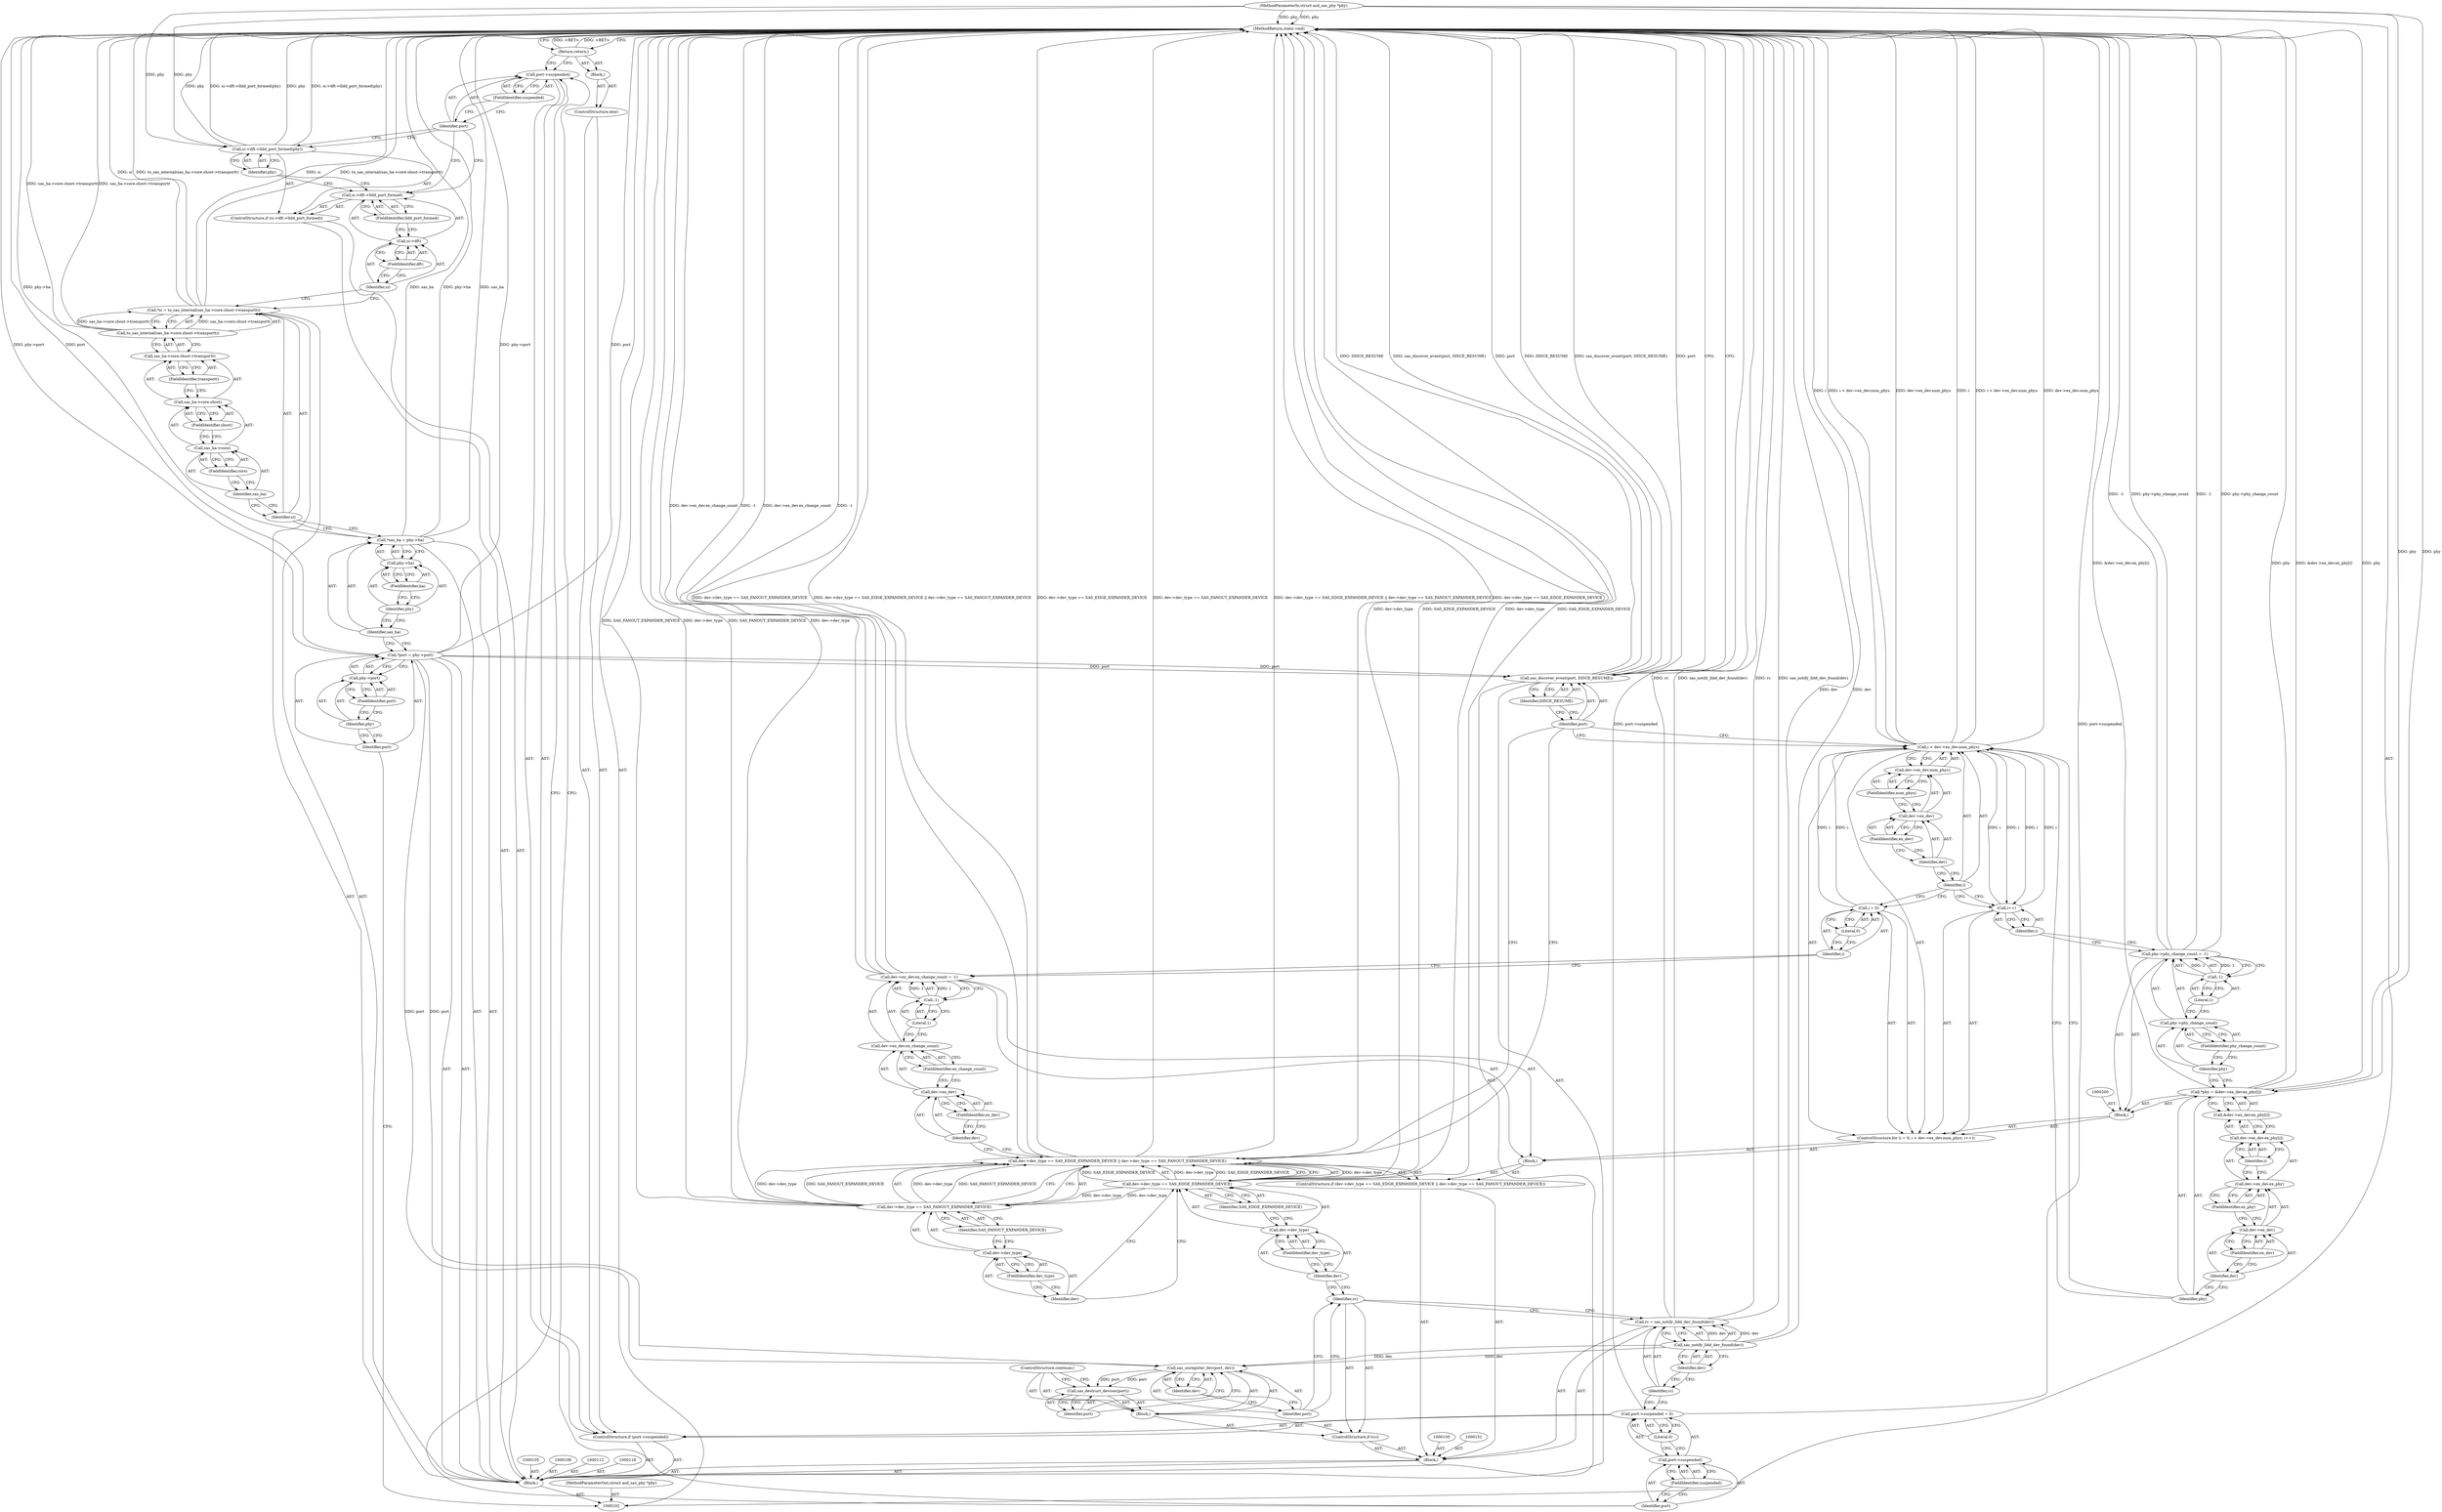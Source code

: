 digraph "0_linux_0558f33c06bb910e2879e355192227a8e8f0219d_11" {
"1000220" [label="(MethodReturn,static void)"];
"1000103" [label="(MethodParameterIn,struct asd_sas_phy *phy)"];
"1000305" [label="(MethodParameterOut,struct asd_sas_phy *phy)"];
"1000137" [label="(ControlStructure,if (port->suspended))"];
"1000140" [label="(FieldIdentifier,suspended)"];
"1000138" [label="(Call,port->suspended)"];
"1000139" [label="(Identifier,port)"];
"1000141" [label="(Call,port->suspended = 0)"];
"1000142" [label="(Call,port->suspended)"];
"1000143" [label="(Identifier,port)"];
"1000145" [label="(Literal,0)"];
"1000144" [label="(FieldIdentifier,suspended)"];
"1000146" [label="(ControlStructure,else)"];
"1000147" [label="(Block,)"];
"1000148" [label="(Return,return;)"];
"1000104" [label="(Block,)"];
"1000149" [label="(Block,)"];
"1000152" [label="(Call,rc = sas_notify_lldd_dev_found(dev))"];
"1000153" [label="(Identifier,rc)"];
"1000155" [label="(Identifier,dev)"];
"1000154" [label="(Call,sas_notify_lldd_dev_found(dev))"];
"1000158" [label="(Block,)"];
"1000156" [label="(ControlStructure,if (rc))"];
"1000157" [label="(Identifier,rc)"];
"1000160" [label="(Identifier,port)"];
"1000161" [label="(Identifier,dev)"];
"1000159" [label="(Call,sas_unregister_dev(port, dev))"];
"1000163" [label="(Identifier,port)"];
"1000162" [label="(Call,sas_destruct_devices(port))"];
"1000164" [label="(ControlStructure,continue;)"];
"1000170" [label="(FieldIdentifier,dev_type)"];
"1000165" [label="(ControlStructure,if (dev->dev_type == SAS_EDGE_EXPANDER_DEVICE || dev->dev_type == SAS_FANOUT_EXPANDER_DEVICE))"];
"1000171" [label="(Identifier,SAS_EDGE_EXPANDER_DEVICE)"];
"1000172" [label="(Call,dev->dev_type == SAS_FANOUT_EXPANDER_DEVICE)"];
"1000173" [label="(Call,dev->dev_type)"];
"1000174" [label="(Identifier,dev)"];
"1000175" [label="(FieldIdentifier,dev_type)"];
"1000166" [label="(Call,dev->dev_type == SAS_EDGE_EXPANDER_DEVICE || dev->dev_type == SAS_FANOUT_EXPANDER_DEVICE)"];
"1000167" [label="(Call,dev->dev_type == SAS_EDGE_EXPANDER_DEVICE)"];
"1000168" [label="(Call,dev->dev_type)"];
"1000169" [label="(Identifier,dev)"];
"1000176" [label="(Identifier,SAS_FANOUT_EXPANDER_DEVICE)"];
"1000177" [label="(Block,)"];
"1000183" [label="(FieldIdentifier,ex_change_count)"];
"1000178" [label="(Call,dev->ex_dev.ex_change_count = -1)"];
"1000179" [label="(Call,dev->ex_dev.ex_change_count)"];
"1000180" [label="(Call,dev->ex_dev)"];
"1000181" [label="(Identifier,dev)"];
"1000184" [label="(Call,-1)"];
"1000185" [label="(Literal,1)"];
"1000182" [label="(FieldIdentifier,ex_dev)"];
"1000189" [label="(Literal,0)"];
"1000190" [label="(Call,i < dev->ex_dev.num_phys)"];
"1000191" [label="(Identifier,i)"];
"1000192" [label="(Call,dev->ex_dev.num_phys)"];
"1000193" [label="(Call,dev->ex_dev)"];
"1000194" [label="(Identifier,dev)"];
"1000195" [label="(FieldIdentifier,ex_dev)"];
"1000186" [label="(ControlStructure,for (i = 0; i < dev->ex_dev.num_phys; i++))"];
"1000196" [label="(FieldIdentifier,num_phys)"];
"1000197" [label="(Call,i++)"];
"1000198" [label="(Identifier,i)"];
"1000187" [label="(Call,i = 0)"];
"1000188" [label="(Identifier,i)"];
"1000201" [label="(Call,*phy = &dev->ex_dev.ex_phy[i])"];
"1000202" [label="(Identifier,phy)"];
"1000203" [label="(Call,&dev->ex_dev.ex_phy[i])"];
"1000204" [label="(Call,dev->ex_dev.ex_phy[i])"];
"1000205" [label="(Call,dev->ex_dev.ex_phy)"];
"1000206" [label="(Call,dev->ex_dev)"];
"1000207" [label="(Identifier,dev)"];
"1000208" [label="(FieldIdentifier,ex_dev)"];
"1000209" [label="(FieldIdentifier,ex_phy)"];
"1000199" [label="(Block,)"];
"1000210" [label="(Identifier,i)"];
"1000215" [label="(Call,-1)"];
"1000216" [label="(Literal,1)"];
"1000211" [label="(Call,phy->phy_change_count = -1)"];
"1000212" [label="(Call,phy->phy_change_count)"];
"1000213" [label="(Identifier,phy)"];
"1000214" [label="(FieldIdentifier,phy_change_count)"];
"1000107" [label="(Call,*port = phy->port)"];
"1000108" [label="(Identifier,port)"];
"1000109" [label="(Call,phy->port)"];
"1000110" [label="(Identifier,phy)"];
"1000111" [label="(FieldIdentifier,port)"];
"1000217" [label="(Call,sas_discover_event(port, DISCE_RESUME))"];
"1000218" [label="(Identifier,port)"];
"1000219" [label="(Identifier,DISCE_RESUME)"];
"1000113" [label="(Call,*sas_ha = phy->ha)"];
"1000114" [label="(Identifier,sas_ha)"];
"1000115" [label="(Call,phy->ha)"];
"1000116" [label="(Identifier,phy)"];
"1000117" [label="(FieldIdentifier,ha)"];
"1000119" [label="(Call,*si = to_sas_internal(sas_ha->core.shost->transportt))"];
"1000120" [label="(Identifier,si)"];
"1000121" [label="(Call,to_sas_internal(sas_ha->core.shost->transportt))"];
"1000122" [label="(Call,sas_ha->core.shost->transportt)"];
"1000123" [label="(Call,sas_ha->core.shost)"];
"1000124" [label="(Call,sas_ha->core)"];
"1000125" [label="(Identifier,sas_ha)"];
"1000126" [label="(FieldIdentifier,core)"];
"1000127" [label="(FieldIdentifier,shost)"];
"1000128" [label="(FieldIdentifier,transportt)"];
"1000129" [label="(ControlStructure,if (si->dft->lldd_port_formed))"];
"1000134" [label="(FieldIdentifier,lldd_port_formed)"];
"1000130" [label="(Call,si->dft->lldd_port_formed)"];
"1000131" [label="(Call,si->dft)"];
"1000132" [label="(Identifier,si)"];
"1000133" [label="(FieldIdentifier,dft)"];
"1000135" [label="(Call,si->dft->lldd_port_formed(phy))"];
"1000136" [label="(Identifier,phy)"];
"1000220" -> "1000102"  [label="AST: "];
"1000220" -> "1000148"  [label="CFG: "];
"1000220" -> "1000217"  [label="CFG: "];
"1000148" -> "1000220"  [label="DDG: <RET>"];
"1000167" -> "1000220"  [label="DDG: dev->dev_type"];
"1000167" -> "1000220"  [label="DDG: SAS_EDGE_EXPANDER_DEVICE"];
"1000107" -> "1000220"  [label="DDG: port"];
"1000107" -> "1000220"  [label="DDG: phy->port"];
"1000190" -> "1000220"  [label="DDG: i < dev->ex_dev.num_phys"];
"1000190" -> "1000220"  [label="DDG: dev->ex_dev.num_phys"];
"1000190" -> "1000220"  [label="DDG: i"];
"1000178" -> "1000220"  [label="DDG: dev->ex_dev.ex_change_count"];
"1000178" -> "1000220"  [label="DDG: -1"];
"1000217" -> "1000220"  [label="DDG: DISCE_RESUME"];
"1000217" -> "1000220"  [label="DDG: sas_discover_event(port, DISCE_RESUME)"];
"1000217" -> "1000220"  [label="DDG: port"];
"1000172" -> "1000220"  [label="DDG: SAS_FANOUT_EXPANDER_DEVICE"];
"1000172" -> "1000220"  [label="DDG: dev->dev_type"];
"1000152" -> "1000220"  [label="DDG: rc"];
"1000152" -> "1000220"  [label="DDG: sas_notify_lldd_dev_found(dev)"];
"1000211" -> "1000220"  [label="DDG: -1"];
"1000211" -> "1000220"  [label="DDG: phy->phy_change_count"];
"1000201" -> "1000220"  [label="DDG: phy"];
"1000201" -> "1000220"  [label="DDG: &dev->ex_dev.ex_phy[i]"];
"1000166" -> "1000220"  [label="DDG: dev->dev_type == SAS_FANOUT_EXPANDER_DEVICE"];
"1000166" -> "1000220"  [label="DDG: dev->dev_type == SAS_EDGE_EXPANDER_DEVICE || dev->dev_type == SAS_FANOUT_EXPANDER_DEVICE"];
"1000166" -> "1000220"  [label="DDG: dev->dev_type == SAS_EDGE_EXPANDER_DEVICE"];
"1000141" -> "1000220"  [label="DDG: port->suspended"];
"1000113" -> "1000220"  [label="DDG: sas_ha"];
"1000113" -> "1000220"  [label="DDG: phy->ha"];
"1000154" -> "1000220"  [label="DDG: dev"];
"1000103" -> "1000220"  [label="DDG: phy"];
"1000119" -> "1000220"  [label="DDG: to_sas_internal(sas_ha->core.shost->transportt)"];
"1000119" -> "1000220"  [label="DDG: si"];
"1000135" -> "1000220"  [label="DDG: si->dft->lldd_port_formed(phy)"];
"1000135" -> "1000220"  [label="DDG: phy"];
"1000121" -> "1000220"  [label="DDG: sas_ha->core.shost->transportt"];
"1000103" -> "1000102"  [label="AST: "];
"1000103" -> "1000220"  [label="DDG: phy"];
"1000103" -> "1000135"  [label="DDG: phy"];
"1000103" -> "1000201"  [label="DDG: phy"];
"1000305" -> "1000102"  [label="AST: "];
"1000137" -> "1000104"  [label="AST: "];
"1000138" -> "1000137"  [label="AST: "];
"1000141" -> "1000137"  [label="AST: "];
"1000146" -> "1000137"  [label="AST: "];
"1000140" -> "1000138"  [label="AST: "];
"1000140" -> "1000139"  [label="CFG: "];
"1000138" -> "1000140"  [label="CFG: "];
"1000138" -> "1000137"  [label="AST: "];
"1000138" -> "1000140"  [label="CFG: "];
"1000139" -> "1000138"  [label="AST: "];
"1000140" -> "1000138"  [label="AST: "];
"1000143" -> "1000138"  [label="CFG: "];
"1000148" -> "1000138"  [label="CFG: "];
"1000139" -> "1000138"  [label="AST: "];
"1000139" -> "1000135"  [label="CFG: "];
"1000139" -> "1000130"  [label="CFG: "];
"1000140" -> "1000139"  [label="CFG: "];
"1000141" -> "1000137"  [label="AST: "];
"1000141" -> "1000145"  [label="CFG: "];
"1000142" -> "1000141"  [label="AST: "];
"1000145" -> "1000141"  [label="AST: "];
"1000153" -> "1000141"  [label="CFG: "];
"1000141" -> "1000220"  [label="DDG: port->suspended"];
"1000142" -> "1000141"  [label="AST: "];
"1000142" -> "1000144"  [label="CFG: "];
"1000143" -> "1000142"  [label="AST: "];
"1000144" -> "1000142"  [label="AST: "];
"1000145" -> "1000142"  [label="CFG: "];
"1000143" -> "1000142"  [label="AST: "];
"1000143" -> "1000138"  [label="CFG: "];
"1000144" -> "1000143"  [label="CFG: "];
"1000145" -> "1000141"  [label="AST: "];
"1000145" -> "1000142"  [label="CFG: "];
"1000141" -> "1000145"  [label="CFG: "];
"1000144" -> "1000142"  [label="AST: "];
"1000144" -> "1000143"  [label="CFG: "];
"1000142" -> "1000144"  [label="CFG: "];
"1000146" -> "1000137"  [label="AST: "];
"1000147" -> "1000146"  [label="AST: "];
"1000147" -> "1000146"  [label="AST: "];
"1000148" -> "1000147"  [label="AST: "];
"1000148" -> "1000147"  [label="AST: "];
"1000148" -> "1000138"  [label="CFG: "];
"1000220" -> "1000148"  [label="CFG: "];
"1000148" -> "1000220"  [label="DDG: <RET>"];
"1000104" -> "1000102"  [label="AST: "];
"1000105" -> "1000104"  [label="AST: "];
"1000106" -> "1000104"  [label="AST: "];
"1000107" -> "1000104"  [label="AST: "];
"1000112" -> "1000104"  [label="AST: "];
"1000113" -> "1000104"  [label="AST: "];
"1000118" -> "1000104"  [label="AST: "];
"1000119" -> "1000104"  [label="AST: "];
"1000129" -> "1000104"  [label="AST: "];
"1000137" -> "1000104"  [label="AST: "];
"1000149" -> "1000104"  [label="AST: "];
"1000217" -> "1000104"  [label="AST: "];
"1000149" -> "1000104"  [label="AST: "];
"1000150" -> "1000149"  [label="AST: "];
"1000151" -> "1000149"  [label="AST: "];
"1000152" -> "1000149"  [label="AST: "];
"1000156" -> "1000149"  [label="AST: "];
"1000165" -> "1000149"  [label="AST: "];
"1000152" -> "1000149"  [label="AST: "];
"1000152" -> "1000154"  [label="CFG: "];
"1000153" -> "1000152"  [label="AST: "];
"1000154" -> "1000152"  [label="AST: "];
"1000157" -> "1000152"  [label="CFG: "];
"1000152" -> "1000220"  [label="DDG: rc"];
"1000152" -> "1000220"  [label="DDG: sas_notify_lldd_dev_found(dev)"];
"1000154" -> "1000152"  [label="DDG: dev"];
"1000153" -> "1000152"  [label="AST: "];
"1000153" -> "1000141"  [label="CFG: "];
"1000155" -> "1000153"  [label="CFG: "];
"1000155" -> "1000154"  [label="AST: "];
"1000155" -> "1000153"  [label="CFG: "];
"1000154" -> "1000155"  [label="CFG: "];
"1000154" -> "1000152"  [label="AST: "];
"1000154" -> "1000155"  [label="CFG: "];
"1000155" -> "1000154"  [label="AST: "];
"1000152" -> "1000154"  [label="CFG: "];
"1000154" -> "1000220"  [label="DDG: dev"];
"1000154" -> "1000152"  [label="DDG: dev"];
"1000154" -> "1000159"  [label="DDG: dev"];
"1000158" -> "1000156"  [label="AST: "];
"1000159" -> "1000158"  [label="AST: "];
"1000162" -> "1000158"  [label="AST: "];
"1000164" -> "1000158"  [label="AST: "];
"1000156" -> "1000149"  [label="AST: "];
"1000157" -> "1000156"  [label="AST: "];
"1000158" -> "1000156"  [label="AST: "];
"1000157" -> "1000156"  [label="AST: "];
"1000157" -> "1000152"  [label="CFG: "];
"1000160" -> "1000157"  [label="CFG: "];
"1000169" -> "1000157"  [label="CFG: "];
"1000160" -> "1000159"  [label="AST: "];
"1000160" -> "1000157"  [label="CFG: "];
"1000161" -> "1000160"  [label="CFG: "];
"1000161" -> "1000159"  [label="AST: "];
"1000161" -> "1000160"  [label="CFG: "];
"1000159" -> "1000161"  [label="CFG: "];
"1000159" -> "1000158"  [label="AST: "];
"1000159" -> "1000161"  [label="CFG: "];
"1000160" -> "1000159"  [label="AST: "];
"1000161" -> "1000159"  [label="AST: "];
"1000163" -> "1000159"  [label="CFG: "];
"1000107" -> "1000159"  [label="DDG: port"];
"1000154" -> "1000159"  [label="DDG: dev"];
"1000159" -> "1000162"  [label="DDG: port"];
"1000163" -> "1000162"  [label="AST: "];
"1000163" -> "1000159"  [label="CFG: "];
"1000162" -> "1000163"  [label="CFG: "];
"1000162" -> "1000158"  [label="AST: "];
"1000162" -> "1000163"  [label="CFG: "];
"1000163" -> "1000162"  [label="AST: "];
"1000164" -> "1000162"  [label="CFG: "];
"1000159" -> "1000162"  [label="DDG: port"];
"1000164" -> "1000158"  [label="AST: "];
"1000164" -> "1000162"  [label="CFG: "];
"1000170" -> "1000168"  [label="AST: "];
"1000170" -> "1000169"  [label="CFG: "];
"1000168" -> "1000170"  [label="CFG: "];
"1000165" -> "1000149"  [label="AST: "];
"1000166" -> "1000165"  [label="AST: "];
"1000177" -> "1000165"  [label="AST: "];
"1000171" -> "1000167"  [label="AST: "];
"1000171" -> "1000168"  [label="CFG: "];
"1000167" -> "1000171"  [label="CFG: "];
"1000172" -> "1000166"  [label="AST: "];
"1000172" -> "1000176"  [label="CFG: "];
"1000173" -> "1000172"  [label="AST: "];
"1000176" -> "1000172"  [label="AST: "];
"1000166" -> "1000172"  [label="CFG: "];
"1000172" -> "1000220"  [label="DDG: SAS_FANOUT_EXPANDER_DEVICE"];
"1000172" -> "1000220"  [label="DDG: dev->dev_type"];
"1000172" -> "1000166"  [label="DDG: dev->dev_type"];
"1000172" -> "1000166"  [label="DDG: SAS_FANOUT_EXPANDER_DEVICE"];
"1000167" -> "1000172"  [label="DDG: dev->dev_type"];
"1000173" -> "1000172"  [label="AST: "];
"1000173" -> "1000175"  [label="CFG: "];
"1000174" -> "1000173"  [label="AST: "];
"1000175" -> "1000173"  [label="AST: "];
"1000176" -> "1000173"  [label="CFG: "];
"1000174" -> "1000173"  [label="AST: "];
"1000174" -> "1000167"  [label="CFG: "];
"1000175" -> "1000174"  [label="CFG: "];
"1000175" -> "1000173"  [label="AST: "];
"1000175" -> "1000174"  [label="CFG: "];
"1000173" -> "1000175"  [label="CFG: "];
"1000166" -> "1000165"  [label="AST: "];
"1000166" -> "1000167"  [label="CFG: "];
"1000166" -> "1000172"  [label="CFG: "];
"1000167" -> "1000166"  [label="AST: "];
"1000172" -> "1000166"  [label="AST: "];
"1000181" -> "1000166"  [label="CFG: "];
"1000218" -> "1000166"  [label="CFG: "];
"1000166" -> "1000220"  [label="DDG: dev->dev_type == SAS_FANOUT_EXPANDER_DEVICE"];
"1000166" -> "1000220"  [label="DDG: dev->dev_type == SAS_EDGE_EXPANDER_DEVICE || dev->dev_type == SAS_FANOUT_EXPANDER_DEVICE"];
"1000166" -> "1000220"  [label="DDG: dev->dev_type == SAS_EDGE_EXPANDER_DEVICE"];
"1000167" -> "1000166"  [label="DDG: dev->dev_type"];
"1000167" -> "1000166"  [label="DDG: SAS_EDGE_EXPANDER_DEVICE"];
"1000172" -> "1000166"  [label="DDG: dev->dev_type"];
"1000172" -> "1000166"  [label="DDG: SAS_FANOUT_EXPANDER_DEVICE"];
"1000167" -> "1000166"  [label="AST: "];
"1000167" -> "1000171"  [label="CFG: "];
"1000168" -> "1000167"  [label="AST: "];
"1000171" -> "1000167"  [label="AST: "];
"1000174" -> "1000167"  [label="CFG: "];
"1000166" -> "1000167"  [label="CFG: "];
"1000167" -> "1000220"  [label="DDG: dev->dev_type"];
"1000167" -> "1000220"  [label="DDG: SAS_EDGE_EXPANDER_DEVICE"];
"1000167" -> "1000166"  [label="DDG: dev->dev_type"];
"1000167" -> "1000166"  [label="DDG: SAS_EDGE_EXPANDER_DEVICE"];
"1000167" -> "1000172"  [label="DDG: dev->dev_type"];
"1000168" -> "1000167"  [label="AST: "];
"1000168" -> "1000170"  [label="CFG: "];
"1000169" -> "1000168"  [label="AST: "];
"1000170" -> "1000168"  [label="AST: "];
"1000171" -> "1000168"  [label="CFG: "];
"1000169" -> "1000168"  [label="AST: "];
"1000169" -> "1000157"  [label="CFG: "];
"1000170" -> "1000169"  [label="CFG: "];
"1000176" -> "1000172"  [label="AST: "];
"1000176" -> "1000173"  [label="CFG: "];
"1000172" -> "1000176"  [label="CFG: "];
"1000177" -> "1000165"  [label="AST: "];
"1000178" -> "1000177"  [label="AST: "];
"1000186" -> "1000177"  [label="AST: "];
"1000183" -> "1000179"  [label="AST: "];
"1000183" -> "1000180"  [label="CFG: "];
"1000179" -> "1000183"  [label="CFG: "];
"1000178" -> "1000177"  [label="AST: "];
"1000178" -> "1000184"  [label="CFG: "];
"1000179" -> "1000178"  [label="AST: "];
"1000184" -> "1000178"  [label="AST: "];
"1000188" -> "1000178"  [label="CFG: "];
"1000178" -> "1000220"  [label="DDG: dev->ex_dev.ex_change_count"];
"1000178" -> "1000220"  [label="DDG: -1"];
"1000184" -> "1000178"  [label="DDG: 1"];
"1000179" -> "1000178"  [label="AST: "];
"1000179" -> "1000183"  [label="CFG: "];
"1000180" -> "1000179"  [label="AST: "];
"1000183" -> "1000179"  [label="AST: "];
"1000185" -> "1000179"  [label="CFG: "];
"1000180" -> "1000179"  [label="AST: "];
"1000180" -> "1000182"  [label="CFG: "];
"1000181" -> "1000180"  [label="AST: "];
"1000182" -> "1000180"  [label="AST: "];
"1000183" -> "1000180"  [label="CFG: "];
"1000181" -> "1000180"  [label="AST: "];
"1000181" -> "1000166"  [label="CFG: "];
"1000182" -> "1000181"  [label="CFG: "];
"1000184" -> "1000178"  [label="AST: "];
"1000184" -> "1000185"  [label="CFG: "];
"1000185" -> "1000184"  [label="AST: "];
"1000178" -> "1000184"  [label="CFG: "];
"1000184" -> "1000178"  [label="DDG: 1"];
"1000185" -> "1000184"  [label="AST: "];
"1000185" -> "1000179"  [label="CFG: "];
"1000184" -> "1000185"  [label="CFG: "];
"1000182" -> "1000180"  [label="AST: "];
"1000182" -> "1000181"  [label="CFG: "];
"1000180" -> "1000182"  [label="CFG: "];
"1000189" -> "1000187"  [label="AST: "];
"1000189" -> "1000188"  [label="CFG: "];
"1000187" -> "1000189"  [label="CFG: "];
"1000190" -> "1000186"  [label="AST: "];
"1000190" -> "1000192"  [label="CFG: "];
"1000191" -> "1000190"  [label="AST: "];
"1000192" -> "1000190"  [label="AST: "];
"1000202" -> "1000190"  [label="CFG: "];
"1000218" -> "1000190"  [label="CFG: "];
"1000190" -> "1000220"  [label="DDG: i < dev->ex_dev.num_phys"];
"1000190" -> "1000220"  [label="DDG: dev->ex_dev.num_phys"];
"1000190" -> "1000220"  [label="DDG: i"];
"1000187" -> "1000190"  [label="DDG: i"];
"1000197" -> "1000190"  [label="DDG: i"];
"1000190" -> "1000197"  [label="DDG: i"];
"1000191" -> "1000190"  [label="AST: "];
"1000191" -> "1000187"  [label="CFG: "];
"1000191" -> "1000197"  [label="CFG: "];
"1000194" -> "1000191"  [label="CFG: "];
"1000192" -> "1000190"  [label="AST: "];
"1000192" -> "1000196"  [label="CFG: "];
"1000193" -> "1000192"  [label="AST: "];
"1000196" -> "1000192"  [label="AST: "];
"1000190" -> "1000192"  [label="CFG: "];
"1000193" -> "1000192"  [label="AST: "];
"1000193" -> "1000195"  [label="CFG: "];
"1000194" -> "1000193"  [label="AST: "];
"1000195" -> "1000193"  [label="AST: "];
"1000196" -> "1000193"  [label="CFG: "];
"1000194" -> "1000193"  [label="AST: "];
"1000194" -> "1000191"  [label="CFG: "];
"1000195" -> "1000194"  [label="CFG: "];
"1000195" -> "1000193"  [label="AST: "];
"1000195" -> "1000194"  [label="CFG: "];
"1000193" -> "1000195"  [label="CFG: "];
"1000186" -> "1000177"  [label="AST: "];
"1000187" -> "1000186"  [label="AST: "];
"1000190" -> "1000186"  [label="AST: "];
"1000197" -> "1000186"  [label="AST: "];
"1000199" -> "1000186"  [label="AST: "];
"1000196" -> "1000192"  [label="AST: "];
"1000196" -> "1000193"  [label="CFG: "];
"1000192" -> "1000196"  [label="CFG: "];
"1000197" -> "1000186"  [label="AST: "];
"1000197" -> "1000198"  [label="CFG: "];
"1000198" -> "1000197"  [label="AST: "];
"1000191" -> "1000197"  [label="CFG: "];
"1000197" -> "1000190"  [label="DDG: i"];
"1000190" -> "1000197"  [label="DDG: i"];
"1000198" -> "1000197"  [label="AST: "];
"1000198" -> "1000211"  [label="CFG: "];
"1000197" -> "1000198"  [label="CFG: "];
"1000187" -> "1000186"  [label="AST: "];
"1000187" -> "1000189"  [label="CFG: "];
"1000188" -> "1000187"  [label="AST: "];
"1000189" -> "1000187"  [label="AST: "];
"1000191" -> "1000187"  [label="CFG: "];
"1000187" -> "1000190"  [label="DDG: i"];
"1000188" -> "1000187"  [label="AST: "];
"1000188" -> "1000178"  [label="CFG: "];
"1000189" -> "1000188"  [label="CFG: "];
"1000201" -> "1000199"  [label="AST: "];
"1000201" -> "1000203"  [label="CFG: "];
"1000202" -> "1000201"  [label="AST: "];
"1000203" -> "1000201"  [label="AST: "];
"1000213" -> "1000201"  [label="CFG: "];
"1000201" -> "1000220"  [label="DDG: phy"];
"1000201" -> "1000220"  [label="DDG: &dev->ex_dev.ex_phy[i]"];
"1000103" -> "1000201"  [label="DDG: phy"];
"1000202" -> "1000201"  [label="AST: "];
"1000202" -> "1000190"  [label="CFG: "];
"1000207" -> "1000202"  [label="CFG: "];
"1000203" -> "1000201"  [label="AST: "];
"1000203" -> "1000204"  [label="CFG: "];
"1000204" -> "1000203"  [label="AST: "];
"1000201" -> "1000203"  [label="CFG: "];
"1000204" -> "1000203"  [label="AST: "];
"1000204" -> "1000210"  [label="CFG: "];
"1000205" -> "1000204"  [label="AST: "];
"1000210" -> "1000204"  [label="AST: "];
"1000203" -> "1000204"  [label="CFG: "];
"1000205" -> "1000204"  [label="AST: "];
"1000205" -> "1000209"  [label="CFG: "];
"1000206" -> "1000205"  [label="AST: "];
"1000209" -> "1000205"  [label="AST: "];
"1000210" -> "1000205"  [label="CFG: "];
"1000206" -> "1000205"  [label="AST: "];
"1000206" -> "1000208"  [label="CFG: "];
"1000207" -> "1000206"  [label="AST: "];
"1000208" -> "1000206"  [label="AST: "];
"1000209" -> "1000206"  [label="CFG: "];
"1000207" -> "1000206"  [label="AST: "];
"1000207" -> "1000202"  [label="CFG: "];
"1000208" -> "1000207"  [label="CFG: "];
"1000208" -> "1000206"  [label="AST: "];
"1000208" -> "1000207"  [label="CFG: "];
"1000206" -> "1000208"  [label="CFG: "];
"1000209" -> "1000205"  [label="AST: "];
"1000209" -> "1000206"  [label="CFG: "];
"1000205" -> "1000209"  [label="CFG: "];
"1000199" -> "1000186"  [label="AST: "];
"1000200" -> "1000199"  [label="AST: "];
"1000201" -> "1000199"  [label="AST: "];
"1000211" -> "1000199"  [label="AST: "];
"1000210" -> "1000204"  [label="AST: "];
"1000210" -> "1000205"  [label="CFG: "];
"1000204" -> "1000210"  [label="CFG: "];
"1000215" -> "1000211"  [label="AST: "];
"1000215" -> "1000216"  [label="CFG: "];
"1000216" -> "1000215"  [label="AST: "];
"1000211" -> "1000215"  [label="CFG: "];
"1000215" -> "1000211"  [label="DDG: 1"];
"1000216" -> "1000215"  [label="AST: "];
"1000216" -> "1000212"  [label="CFG: "];
"1000215" -> "1000216"  [label="CFG: "];
"1000211" -> "1000199"  [label="AST: "];
"1000211" -> "1000215"  [label="CFG: "];
"1000212" -> "1000211"  [label="AST: "];
"1000215" -> "1000211"  [label="AST: "];
"1000198" -> "1000211"  [label="CFG: "];
"1000211" -> "1000220"  [label="DDG: -1"];
"1000211" -> "1000220"  [label="DDG: phy->phy_change_count"];
"1000215" -> "1000211"  [label="DDG: 1"];
"1000212" -> "1000211"  [label="AST: "];
"1000212" -> "1000214"  [label="CFG: "];
"1000213" -> "1000212"  [label="AST: "];
"1000214" -> "1000212"  [label="AST: "];
"1000216" -> "1000212"  [label="CFG: "];
"1000213" -> "1000212"  [label="AST: "];
"1000213" -> "1000201"  [label="CFG: "];
"1000214" -> "1000213"  [label="CFG: "];
"1000214" -> "1000212"  [label="AST: "];
"1000214" -> "1000213"  [label="CFG: "];
"1000212" -> "1000214"  [label="CFG: "];
"1000107" -> "1000104"  [label="AST: "];
"1000107" -> "1000109"  [label="CFG: "];
"1000108" -> "1000107"  [label="AST: "];
"1000109" -> "1000107"  [label="AST: "];
"1000114" -> "1000107"  [label="CFG: "];
"1000107" -> "1000220"  [label="DDG: port"];
"1000107" -> "1000220"  [label="DDG: phy->port"];
"1000107" -> "1000159"  [label="DDG: port"];
"1000107" -> "1000217"  [label="DDG: port"];
"1000108" -> "1000107"  [label="AST: "];
"1000108" -> "1000102"  [label="CFG: "];
"1000110" -> "1000108"  [label="CFG: "];
"1000109" -> "1000107"  [label="AST: "];
"1000109" -> "1000111"  [label="CFG: "];
"1000110" -> "1000109"  [label="AST: "];
"1000111" -> "1000109"  [label="AST: "];
"1000107" -> "1000109"  [label="CFG: "];
"1000110" -> "1000109"  [label="AST: "];
"1000110" -> "1000108"  [label="CFG: "];
"1000111" -> "1000110"  [label="CFG: "];
"1000111" -> "1000109"  [label="AST: "];
"1000111" -> "1000110"  [label="CFG: "];
"1000109" -> "1000111"  [label="CFG: "];
"1000217" -> "1000104"  [label="AST: "];
"1000217" -> "1000219"  [label="CFG: "];
"1000218" -> "1000217"  [label="AST: "];
"1000219" -> "1000217"  [label="AST: "];
"1000220" -> "1000217"  [label="CFG: "];
"1000217" -> "1000220"  [label="DDG: DISCE_RESUME"];
"1000217" -> "1000220"  [label="DDG: sas_discover_event(port, DISCE_RESUME)"];
"1000217" -> "1000220"  [label="DDG: port"];
"1000107" -> "1000217"  [label="DDG: port"];
"1000218" -> "1000217"  [label="AST: "];
"1000218" -> "1000190"  [label="CFG: "];
"1000218" -> "1000166"  [label="CFG: "];
"1000219" -> "1000218"  [label="CFG: "];
"1000219" -> "1000217"  [label="AST: "];
"1000219" -> "1000218"  [label="CFG: "];
"1000217" -> "1000219"  [label="CFG: "];
"1000113" -> "1000104"  [label="AST: "];
"1000113" -> "1000115"  [label="CFG: "];
"1000114" -> "1000113"  [label="AST: "];
"1000115" -> "1000113"  [label="AST: "];
"1000120" -> "1000113"  [label="CFG: "];
"1000113" -> "1000220"  [label="DDG: sas_ha"];
"1000113" -> "1000220"  [label="DDG: phy->ha"];
"1000114" -> "1000113"  [label="AST: "];
"1000114" -> "1000107"  [label="CFG: "];
"1000116" -> "1000114"  [label="CFG: "];
"1000115" -> "1000113"  [label="AST: "];
"1000115" -> "1000117"  [label="CFG: "];
"1000116" -> "1000115"  [label="AST: "];
"1000117" -> "1000115"  [label="AST: "];
"1000113" -> "1000115"  [label="CFG: "];
"1000116" -> "1000115"  [label="AST: "];
"1000116" -> "1000114"  [label="CFG: "];
"1000117" -> "1000116"  [label="CFG: "];
"1000117" -> "1000115"  [label="AST: "];
"1000117" -> "1000116"  [label="CFG: "];
"1000115" -> "1000117"  [label="CFG: "];
"1000119" -> "1000104"  [label="AST: "];
"1000119" -> "1000121"  [label="CFG: "];
"1000120" -> "1000119"  [label="AST: "];
"1000121" -> "1000119"  [label="AST: "];
"1000132" -> "1000119"  [label="CFG: "];
"1000119" -> "1000220"  [label="DDG: to_sas_internal(sas_ha->core.shost->transportt)"];
"1000119" -> "1000220"  [label="DDG: si"];
"1000121" -> "1000119"  [label="DDG: sas_ha->core.shost->transportt"];
"1000120" -> "1000119"  [label="AST: "];
"1000120" -> "1000113"  [label="CFG: "];
"1000125" -> "1000120"  [label="CFG: "];
"1000121" -> "1000119"  [label="AST: "];
"1000121" -> "1000122"  [label="CFG: "];
"1000122" -> "1000121"  [label="AST: "];
"1000119" -> "1000121"  [label="CFG: "];
"1000121" -> "1000220"  [label="DDG: sas_ha->core.shost->transportt"];
"1000121" -> "1000119"  [label="DDG: sas_ha->core.shost->transportt"];
"1000122" -> "1000121"  [label="AST: "];
"1000122" -> "1000128"  [label="CFG: "];
"1000123" -> "1000122"  [label="AST: "];
"1000128" -> "1000122"  [label="AST: "];
"1000121" -> "1000122"  [label="CFG: "];
"1000123" -> "1000122"  [label="AST: "];
"1000123" -> "1000127"  [label="CFG: "];
"1000124" -> "1000123"  [label="AST: "];
"1000127" -> "1000123"  [label="AST: "];
"1000128" -> "1000123"  [label="CFG: "];
"1000124" -> "1000123"  [label="AST: "];
"1000124" -> "1000126"  [label="CFG: "];
"1000125" -> "1000124"  [label="AST: "];
"1000126" -> "1000124"  [label="AST: "];
"1000127" -> "1000124"  [label="CFG: "];
"1000125" -> "1000124"  [label="AST: "];
"1000125" -> "1000120"  [label="CFG: "];
"1000126" -> "1000125"  [label="CFG: "];
"1000126" -> "1000124"  [label="AST: "];
"1000126" -> "1000125"  [label="CFG: "];
"1000124" -> "1000126"  [label="CFG: "];
"1000127" -> "1000123"  [label="AST: "];
"1000127" -> "1000124"  [label="CFG: "];
"1000123" -> "1000127"  [label="CFG: "];
"1000128" -> "1000122"  [label="AST: "];
"1000128" -> "1000123"  [label="CFG: "];
"1000122" -> "1000128"  [label="CFG: "];
"1000129" -> "1000104"  [label="AST: "];
"1000130" -> "1000129"  [label="AST: "];
"1000135" -> "1000129"  [label="AST: "];
"1000134" -> "1000130"  [label="AST: "];
"1000134" -> "1000131"  [label="CFG: "];
"1000130" -> "1000134"  [label="CFG: "];
"1000130" -> "1000129"  [label="AST: "];
"1000130" -> "1000134"  [label="CFG: "];
"1000131" -> "1000130"  [label="AST: "];
"1000134" -> "1000130"  [label="AST: "];
"1000136" -> "1000130"  [label="CFG: "];
"1000139" -> "1000130"  [label="CFG: "];
"1000131" -> "1000130"  [label="AST: "];
"1000131" -> "1000133"  [label="CFG: "];
"1000132" -> "1000131"  [label="AST: "];
"1000133" -> "1000131"  [label="AST: "];
"1000134" -> "1000131"  [label="CFG: "];
"1000132" -> "1000131"  [label="AST: "];
"1000132" -> "1000119"  [label="CFG: "];
"1000133" -> "1000132"  [label="CFG: "];
"1000133" -> "1000131"  [label="AST: "];
"1000133" -> "1000132"  [label="CFG: "];
"1000131" -> "1000133"  [label="CFG: "];
"1000135" -> "1000129"  [label="AST: "];
"1000135" -> "1000136"  [label="CFG: "];
"1000136" -> "1000135"  [label="AST: "];
"1000139" -> "1000135"  [label="CFG: "];
"1000135" -> "1000220"  [label="DDG: si->dft->lldd_port_formed(phy)"];
"1000135" -> "1000220"  [label="DDG: phy"];
"1000103" -> "1000135"  [label="DDG: phy"];
"1000136" -> "1000135"  [label="AST: "];
"1000136" -> "1000130"  [label="CFG: "];
"1000135" -> "1000136"  [label="CFG: "];
}
